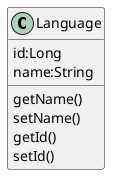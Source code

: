 @startuml
class Language {
     id:Long
     name:String
     getName()
     setName()
     getId()
     setId()
}
@enduml
